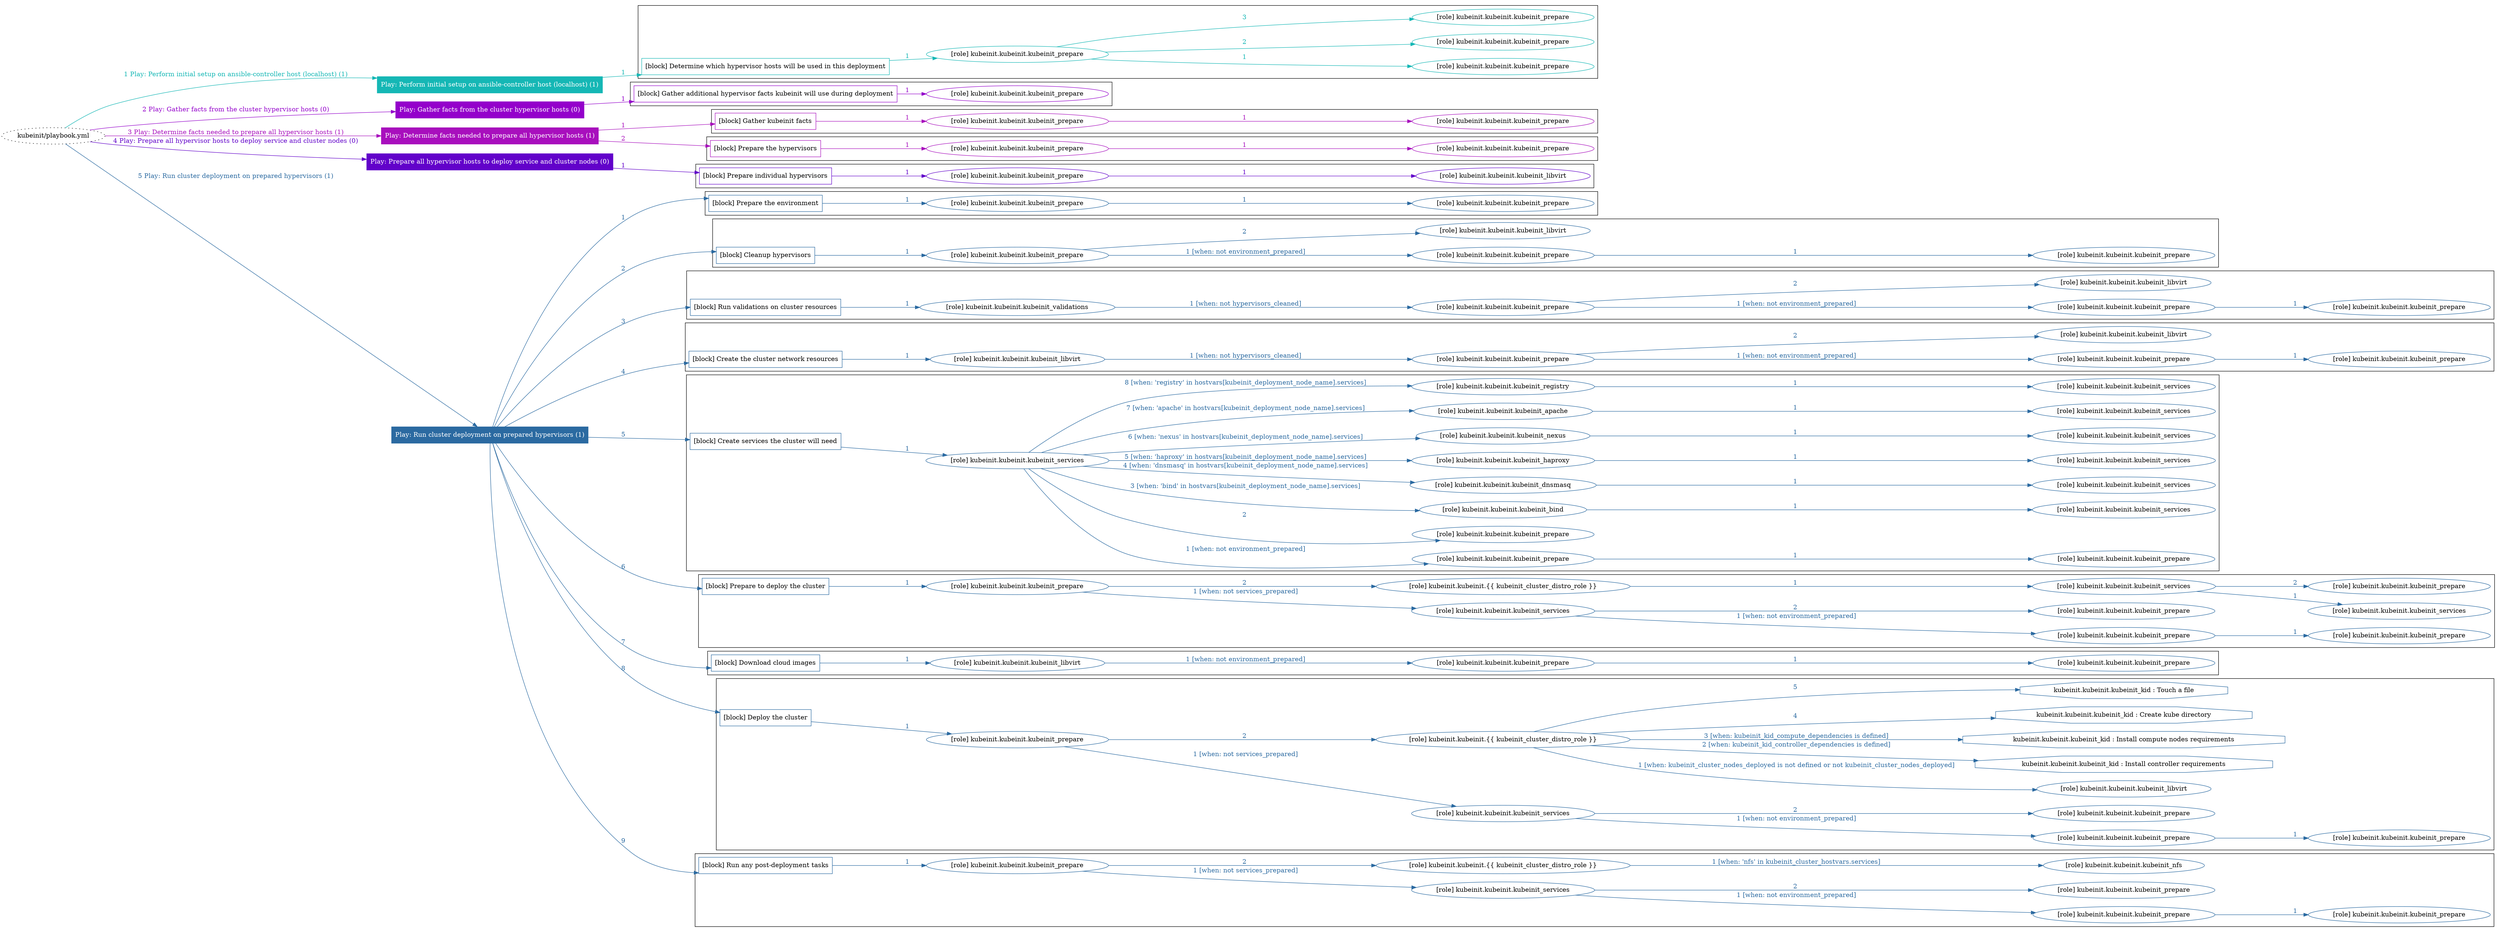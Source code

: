 digraph {
	graph [concentrate=true ordering=in rankdir=LR ratio=fill]
	edge [esep=5 sep=10]
	"kubeinit/playbook.yml" [URL="/home/runner/work/kubeinit/kubeinit/kubeinit/playbook.yml" id=playbook_6dd47a3c style=dotted]
	"kubeinit/playbook.yml" -> play_c120320c [label="1 Play: Perform initial setup on ansible-controller host (localhost) (1)" color="#15b7b5" fontcolor="#15b7b5" id=edge_playbook_6dd47a3c_play_c120320c labeltooltip="1 Play: Perform initial setup on ansible-controller host (localhost) (1)" tooltip="1 Play: Perform initial setup on ansible-controller host (localhost) (1)"]
	subgraph "Play: Perform initial setup on ansible-controller host (localhost) (1)" {
		play_c120320c [label="Play: Perform initial setup on ansible-controller host (localhost) (1)" URL="/home/runner/work/kubeinit/kubeinit/kubeinit/playbook.yml" color="#15b7b5" fontcolor="#ffffff" id=play_c120320c shape=box style=filled tooltip=localhost]
		play_c120320c -> block_0af2922d [label=1 color="#15b7b5" fontcolor="#15b7b5" id=edge_1_play_c120320c_block_0af2922d labeltooltip=1 tooltip=1]
		subgraph cluster_block_0af2922d {
			block_0af2922d [label="[block] Determine which hypervisor hosts will be used in this deployment" URL="/home/runner/work/kubeinit/kubeinit/kubeinit/playbook.yml" color="#15b7b5" id=block_0af2922d labeltooltip="Determine which hypervisor hosts will be used in this deployment" shape=box tooltip="Determine which hypervisor hosts will be used in this deployment"]
			block_0af2922d -> role_d7f26249 [label="1 " color="#15b7b5" fontcolor="#15b7b5" id=edge_1_block_0af2922d_role_d7f26249 labeltooltip="1 " tooltip="1 "]
			subgraph "kubeinit.kubeinit.kubeinit_prepare" {
				role_d7f26249 [label="[role] kubeinit.kubeinit.kubeinit_prepare" URL="/home/runner/work/kubeinit/kubeinit/kubeinit/playbook.yml" color="#15b7b5" id=role_d7f26249 tooltip="kubeinit.kubeinit.kubeinit_prepare"]
				role_d7f26249 -> role_dc17b84b [label="1 " color="#15b7b5" fontcolor="#15b7b5" id=edge_1_role_d7f26249_role_dc17b84b labeltooltip="1 " tooltip="1 "]
				subgraph "kubeinit.kubeinit.kubeinit_prepare" {
					role_dc17b84b [label="[role] kubeinit.kubeinit.kubeinit_prepare" URL="/home/runner/.ansible/collections/ansible_collections/kubeinit/kubeinit/roles/kubeinit_prepare/tasks/build_hypervisors_group.yml" color="#15b7b5" id=role_dc17b84b tooltip="kubeinit.kubeinit.kubeinit_prepare"]
				}
				role_d7f26249 -> role_9a00314a [label="2 " color="#15b7b5" fontcolor="#15b7b5" id=edge_2_role_d7f26249_role_9a00314a labeltooltip="2 " tooltip="2 "]
				subgraph "kubeinit.kubeinit.kubeinit_prepare" {
					role_9a00314a [label="[role] kubeinit.kubeinit.kubeinit_prepare" URL="/home/runner/.ansible/collections/ansible_collections/kubeinit/kubeinit/roles/kubeinit_prepare/tasks/build_hypervisors_group.yml" color="#15b7b5" id=role_9a00314a tooltip="kubeinit.kubeinit.kubeinit_prepare"]
				}
				role_d7f26249 -> role_21c247e8 [label="3 " color="#15b7b5" fontcolor="#15b7b5" id=edge_3_role_d7f26249_role_21c247e8 labeltooltip="3 " tooltip="3 "]
				subgraph "kubeinit.kubeinit.kubeinit_prepare" {
					role_21c247e8 [label="[role] kubeinit.kubeinit.kubeinit_prepare" URL="/home/runner/.ansible/collections/ansible_collections/kubeinit/kubeinit/roles/kubeinit_prepare/tasks/build_hypervisors_group.yml" color="#15b7b5" id=role_21c247e8 tooltip="kubeinit.kubeinit.kubeinit_prepare"]
				}
			}
		}
	}
	"kubeinit/playbook.yml" -> play_af6a5900 [label="2 Play: Gather facts from the cluster hypervisor hosts (0)" color="#9401cb" fontcolor="#9401cb" id=edge_playbook_6dd47a3c_play_af6a5900 labeltooltip="2 Play: Gather facts from the cluster hypervisor hosts (0)" tooltip="2 Play: Gather facts from the cluster hypervisor hosts (0)"]
	subgraph "Play: Gather facts from the cluster hypervisor hosts (0)" {
		play_af6a5900 [label="Play: Gather facts from the cluster hypervisor hosts (0)" URL="/home/runner/work/kubeinit/kubeinit/kubeinit/playbook.yml" color="#9401cb" fontcolor="#ffffff" id=play_af6a5900 shape=box style=filled tooltip="Play: Gather facts from the cluster hypervisor hosts (0)"]
		play_af6a5900 -> block_ed68e36b [label=1 color="#9401cb" fontcolor="#9401cb" id=edge_1_play_af6a5900_block_ed68e36b labeltooltip=1 tooltip=1]
		subgraph cluster_block_ed68e36b {
			block_ed68e36b [label="[block] Gather additional hypervisor facts kubeinit will use during deployment" URL="/home/runner/work/kubeinit/kubeinit/kubeinit/playbook.yml" color="#9401cb" id=block_ed68e36b labeltooltip="Gather additional hypervisor facts kubeinit will use during deployment" shape=box tooltip="Gather additional hypervisor facts kubeinit will use during deployment"]
			block_ed68e36b -> role_94f2ecf5 [label="1 " color="#9401cb" fontcolor="#9401cb" id=edge_1_block_ed68e36b_role_94f2ecf5 labeltooltip="1 " tooltip="1 "]
			subgraph "kubeinit.kubeinit.kubeinit_prepare" {
				role_94f2ecf5 [label="[role] kubeinit.kubeinit.kubeinit_prepare" URL="/home/runner/work/kubeinit/kubeinit/kubeinit/playbook.yml" color="#9401cb" id=role_94f2ecf5 tooltip="kubeinit.kubeinit.kubeinit_prepare"]
			}
		}
	}
	"kubeinit/playbook.yml" -> play_99ea258b [label="3 Play: Determine facts needed to prepare all hypervisor hosts (1)" color="#a80fbd" fontcolor="#a80fbd" id=edge_playbook_6dd47a3c_play_99ea258b labeltooltip="3 Play: Determine facts needed to prepare all hypervisor hosts (1)" tooltip="3 Play: Determine facts needed to prepare all hypervisor hosts (1)"]
	subgraph "Play: Determine facts needed to prepare all hypervisor hosts (1)" {
		play_99ea258b [label="Play: Determine facts needed to prepare all hypervisor hosts (1)" URL="/home/runner/work/kubeinit/kubeinit/kubeinit/playbook.yml" color="#a80fbd" fontcolor="#ffffff" id=play_99ea258b shape=box style=filled tooltip=localhost]
		play_99ea258b -> block_3f81b9d1 [label=1 color="#a80fbd" fontcolor="#a80fbd" id=edge_1_play_99ea258b_block_3f81b9d1 labeltooltip=1 tooltip=1]
		subgraph cluster_block_3f81b9d1 {
			block_3f81b9d1 [label="[block] Gather kubeinit facts" URL="/home/runner/work/kubeinit/kubeinit/kubeinit/playbook.yml" color="#a80fbd" id=block_3f81b9d1 labeltooltip="Gather kubeinit facts" shape=box tooltip="Gather kubeinit facts"]
			block_3f81b9d1 -> role_d65075e9 [label="1 " color="#a80fbd" fontcolor="#a80fbd" id=edge_1_block_3f81b9d1_role_d65075e9 labeltooltip="1 " tooltip="1 "]
			subgraph "kubeinit.kubeinit.kubeinit_prepare" {
				role_d65075e9 [label="[role] kubeinit.kubeinit.kubeinit_prepare" URL="/home/runner/work/kubeinit/kubeinit/kubeinit/playbook.yml" color="#a80fbd" id=role_d65075e9 tooltip="kubeinit.kubeinit.kubeinit_prepare"]
				role_d65075e9 -> role_91496093 [label="1 " color="#a80fbd" fontcolor="#a80fbd" id=edge_1_role_d65075e9_role_91496093 labeltooltip="1 " tooltip="1 "]
				subgraph "kubeinit.kubeinit.kubeinit_prepare" {
					role_91496093 [label="[role] kubeinit.kubeinit.kubeinit_prepare" URL="/home/runner/.ansible/collections/ansible_collections/kubeinit/kubeinit/roles/kubeinit_prepare/tasks/gather_kubeinit_facts.yml" color="#a80fbd" id=role_91496093 tooltip="kubeinit.kubeinit.kubeinit_prepare"]
				}
			}
		}
		play_99ea258b -> block_62d8a442 [label=2 color="#a80fbd" fontcolor="#a80fbd" id=edge_2_play_99ea258b_block_62d8a442 labeltooltip=2 tooltip=2]
		subgraph cluster_block_62d8a442 {
			block_62d8a442 [label="[block] Prepare the hypervisors" URL="/home/runner/work/kubeinit/kubeinit/kubeinit/playbook.yml" color="#a80fbd" id=block_62d8a442 labeltooltip="Prepare the hypervisors" shape=box tooltip="Prepare the hypervisors"]
			block_62d8a442 -> role_af3e8fc9 [label="1 " color="#a80fbd" fontcolor="#a80fbd" id=edge_1_block_62d8a442_role_af3e8fc9 labeltooltip="1 " tooltip="1 "]
			subgraph "kubeinit.kubeinit.kubeinit_prepare" {
				role_af3e8fc9 [label="[role] kubeinit.kubeinit.kubeinit_prepare" URL="/home/runner/work/kubeinit/kubeinit/kubeinit/playbook.yml" color="#a80fbd" id=role_af3e8fc9 tooltip="kubeinit.kubeinit.kubeinit_prepare"]
				role_af3e8fc9 -> role_509be8f1 [label="1 " color="#a80fbd" fontcolor="#a80fbd" id=edge_1_role_af3e8fc9_role_509be8f1 labeltooltip="1 " tooltip="1 "]
				subgraph "kubeinit.kubeinit.kubeinit_prepare" {
					role_509be8f1 [label="[role] kubeinit.kubeinit.kubeinit_prepare" URL="/home/runner/.ansible/collections/ansible_collections/kubeinit/kubeinit/roles/kubeinit_prepare/tasks/gather_kubeinit_facts.yml" color="#a80fbd" id=role_509be8f1 tooltip="kubeinit.kubeinit.kubeinit_prepare"]
				}
			}
		}
	}
	"kubeinit/playbook.yml" -> play_0db87795 [label="4 Play: Prepare all hypervisor hosts to deploy service and cluster nodes (0)" color="#6202ca" fontcolor="#6202ca" id=edge_playbook_6dd47a3c_play_0db87795 labeltooltip="4 Play: Prepare all hypervisor hosts to deploy service and cluster nodes (0)" tooltip="4 Play: Prepare all hypervisor hosts to deploy service and cluster nodes (0)"]
	subgraph "Play: Prepare all hypervisor hosts to deploy service and cluster nodes (0)" {
		play_0db87795 [label="Play: Prepare all hypervisor hosts to deploy service and cluster nodes (0)" URL="/home/runner/work/kubeinit/kubeinit/kubeinit/playbook.yml" color="#6202ca" fontcolor="#ffffff" id=play_0db87795 shape=box style=filled tooltip="Play: Prepare all hypervisor hosts to deploy service and cluster nodes (0)"]
		play_0db87795 -> block_f5736547 [label=1 color="#6202ca" fontcolor="#6202ca" id=edge_1_play_0db87795_block_f5736547 labeltooltip=1 tooltip=1]
		subgraph cluster_block_f5736547 {
			block_f5736547 [label="[block] Prepare individual hypervisors" URL="/home/runner/work/kubeinit/kubeinit/kubeinit/playbook.yml" color="#6202ca" id=block_f5736547 labeltooltip="Prepare individual hypervisors" shape=box tooltip="Prepare individual hypervisors"]
			block_f5736547 -> role_ae1d989c [label="1 " color="#6202ca" fontcolor="#6202ca" id=edge_1_block_f5736547_role_ae1d989c labeltooltip="1 " tooltip="1 "]
			subgraph "kubeinit.kubeinit.kubeinit_prepare" {
				role_ae1d989c [label="[role] kubeinit.kubeinit.kubeinit_prepare" URL="/home/runner/work/kubeinit/kubeinit/kubeinit/playbook.yml" color="#6202ca" id=role_ae1d989c tooltip="kubeinit.kubeinit.kubeinit_prepare"]
				role_ae1d989c -> role_ac6410dc [label="1 " color="#6202ca" fontcolor="#6202ca" id=edge_1_role_ae1d989c_role_ac6410dc labeltooltip="1 " tooltip="1 "]
				subgraph "kubeinit.kubeinit.kubeinit_libvirt" {
					role_ac6410dc [label="[role] kubeinit.kubeinit.kubeinit_libvirt" URL="/home/runner/.ansible/collections/ansible_collections/kubeinit/kubeinit/roles/kubeinit_prepare/tasks/prepare_hypervisor.yml" color="#6202ca" id=role_ac6410dc tooltip="kubeinit.kubeinit.kubeinit_libvirt"]
				}
			}
		}
	}
	"kubeinit/playbook.yml" -> play_00265bce [label="5 Play: Run cluster deployment on prepared hypervisors (1)" color="#2b6aa1" fontcolor="#2b6aa1" id=edge_playbook_6dd47a3c_play_00265bce labeltooltip="5 Play: Run cluster deployment on prepared hypervisors (1)" tooltip="5 Play: Run cluster deployment on prepared hypervisors (1)"]
	subgraph "Play: Run cluster deployment on prepared hypervisors (1)" {
		play_00265bce [label="Play: Run cluster deployment on prepared hypervisors (1)" URL="/home/runner/work/kubeinit/kubeinit/kubeinit/playbook.yml" color="#2b6aa1" fontcolor="#ffffff" id=play_00265bce shape=box style=filled tooltip=localhost]
		play_00265bce -> block_18da0169 [label=1 color="#2b6aa1" fontcolor="#2b6aa1" id=edge_1_play_00265bce_block_18da0169 labeltooltip=1 tooltip=1]
		subgraph cluster_block_18da0169 {
			block_18da0169 [label="[block] Prepare the environment" URL="/home/runner/work/kubeinit/kubeinit/kubeinit/playbook.yml" color="#2b6aa1" id=block_18da0169 labeltooltip="Prepare the environment" shape=box tooltip="Prepare the environment"]
			block_18da0169 -> role_14cdf757 [label="1 " color="#2b6aa1" fontcolor="#2b6aa1" id=edge_1_block_18da0169_role_14cdf757 labeltooltip="1 " tooltip="1 "]
			subgraph "kubeinit.kubeinit.kubeinit_prepare" {
				role_14cdf757 [label="[role] kubeinit.kubeinit.kubeinit_prepare" URL="/home/runner/work/kubeinit/kubeinit/kubeinit/playbook.yml" color="#2b6aa1" id=role_14cdf757 tooltip="kubeinit.kubeinit.kubeinit_prepare"]
				role_14cdf757 -> role_798e9129 [label="1 " color="#2b6aa1" fontcolor="#2b6aa1" id=edge_1_role_14cdf757_role_798e9129 labeltooltip="1 " tooltip="1 "]
				subgraph "kubeinit.kubeinit.kubeinit_prepare" {
					role_798e9129 [label="[role] kubeinit.kubeinit.kubeinit_prepare" URL="/home/runner/.ansible/collections/ansible_collections/kubeinit/kubeinit/roles/kubeinit_prepare/tasks/gather_kubeinit_facts.yml" color="#2b6aa1" id=role_798e9129 tooltip="kubeinit.kubeinit.kubeinit_prepare"]
				}
			}
		}
		play_00265bce -> block_259e66c0 [label=2 color="#2b6aa1" fontcolor="#2b6aa1" id=edge_2_play_00265bce_block_259e66c0 labeltooltip=2 tooltip=2]
		subgraph cluster_block_259e66c0 {
			block_259e66c0 [label="[block] Cleanup hypervisors" URL="/home/runner/work/kubeinit/kubeinit/kubeinit/playbook.yml" color="#2b6aa1" id=block_259e66c0 labeltooltip="Cleanup hypervisors" shape=box tooltip="Cleanup hypervisors"]
			block_259e66c0 -> role_3d125ff2 [label="1 " color="#2b6aa1" fontcolor="#2b6aa1" id=edge_1_block_259e66c0_role_3d125ff2 labeltooltip="1 " tooltip="1 "]
			subgraph "kubeinit.kubeinit.kubeinit_prepare" {
				role_3d125ff2 [label="[role] kubeinit.kubeinit.kubeinit_prepare" URL="/home/runner/work/kubeinit/kubeinit/kubeinit/playbook.yml" color="#2b6aa1" id=role_3d125ff2 tooltip="kubeinit.kubeinit.kubeinit_prepare"]
				role_3d125ff2 -> role_8ce3f7a6 [label="1 [when: not environment_prepared]" color="#2b6aa1" fontcolor="#2b6aa1" id=edge_1_role_3d125ff2_role_8ce3f7a6 labeltooltip="1 [when: not environment_prepared]" tooltip="1 [when: not environment_prepared]"]
				subgraph "kubeinit.kubeinit.kubeinit_prepare" {
					role_8ce3f7a6 [label="[role] kubeinit.kubeinit.kubeinit_prepare" URL="/home/runner/.ansible/collections/ansible_collections/kubeinit/kubeinit/roles/kubeinit_prepare/tasks/cleanup_hypervisors.yml" color="#2b6aa1" id=role_8ce3f7a6 tooltip="kubeinit.kubeinit.kubeinit_prepare"]
					role_8ce3f7a6 -> role_1b599a01 [label="1 " color="#2b6aa1" fontcolor="#2b6aa1" id=edge_1_role_8ce3f7a6_role_1b599a01 labeltooltip="1 " tooltip="1 "]
					subgraph "kubeinit.kubeinit.kubeinit_prepare" {
						role_1b599a01 [label="[role] kubeinit.kubeinit.kubeinit_prepare" URL="/home/runner/.ansible/collections/ansible_collections/kubeinit/kubeinit/roles/kubeinit_prepare/tasks/gather_kubeinit_facts.yml" color="#2b6aa1" id=role_1b599a01 tooltip="kubeinit.kubeinit.kubeinit_prepare"]
					}
				}
				role_3d125ff2 -> role_16933de2 [label="2 " color="#2b6aa1" fontcolor="#2b6aa1" id=edge_2_role_3d125ff2_role_16933de2 labeltooltip="2 " tooltip="2 "]
				subgraph "kubeinit.kubeinit.kubeinit_libvirt" {
					role_16933de2 [label="[role] kubeinit.kubeinit.kubeinit_libvirt" URL="/home/runner/.ansible/collections/ansible_collections/kubeinit/kubeinit/roles/kubeinit_prepare/tasks/cleanup_hypervisors.yml" color="#2b6aa1" id=role_16933de2 tooltip="kubeinit.kubeinit.kubeinit_libvirt"]
				}
			}
		}
		play_00265bce -> block_1a710f2d [label=3 color="#2b6aa1" fontcolor="#2b6aa1" id=edge_3_play_00265bce_block_1a710f2d labeltooltip=3 tooltip=3]
		subgraph cluster_block_1a710f2d {
			block_1a710f2d [label="[block] Run validations on cluster resources" URL="/home/runner/work/kubeinit/kubeinit/kubeinit/playbook.yml" color="#2b6aa1" id=block_1a710f2d labeltooltip="Run validations on cluster resources" shape=box tooltip="Run validations on cluster resources"]
			block_1a710f2d -> role_dbcdbd0d [label="1 " color="#2b6aa1" fontcolor="#2b6aa1" id=edge_1_block_1a710f2d_role_dbcdbd0d labeltooltip="1 " tooltip="1 "]
			subgraph "kubeinit.kubeinit.kubeinit_validations" {
				role_dbcdbd0d [label="[role] kubeinit.kubeinit.kubeinit_validations" URL="/home/runner/work/kubeinit/kubeinit/kubeinit/playbook.yml" color="#2b6aa1" id=role_dbcdbd0d tooltip="kubeinit.kubeinit.kubeinit_validations"]
				role_dbcdbd0d -> role_7ea1d5aa [label="1 [when: not hypervisors_cleaned]" color="#2b6aa1" fontcolor="#2b6aa1" id=edge_1_role_dbcdbd0d_role_7ea1d5aa labeltooltip="1 [when: not hypervisors_cleaned]" tooltip="1 [when: not hypervisors_cleaned]"]
				subgraph "kubeinit.kubeinit.kubeinit_prepare" {
					role_7ea1d5aa [label="[role] kubeinit.kubeinit.kubeinit_prepare" URL="/home/runner/.ansible/collections/ansible_collections/kubeinit/kubeinit/roles/kubeinit_validations/tasks/main.yml" color="#2b6aa1" id=role_7ea1d5aa tooltip="kubeinit.kubeinit.kubeinit_prepare"]
					role_7ea1d5aa -> role_329f0482 [label="1 [when: not environment_prepared]" color="#2b6aa1" fontcolor="#2b6aa1" id=edge_1_role_7ea1d5aa_role_329f0482 labeltooltip="1 [when: not environment_prepared]" tooltip="1 [when: not environment_prepared]"]
					subgraph "kubeinit.kubeinit.kubeinit_prepare" {
						role_329f0482 [label="[role] kubeinit.kubeinit.kubeinit_prepare" URL="/home/runner/.ansible/collections/ansible_collections/kubeinit/kubeinit/roles/kubeinit_prepare/tasks/cleanup_hypervisors.yml" color="#2b6aa1" id=role_329f0482 tooltip="kubeinit.kubeinit.kubeinit_prepare"]
						role_329f0482 -> role_5711c82e [label="1 " color="#2b6aa1" fontcolor="#2b6aa1" id=edge_1_role_329f0482_role_5711c82e labeltooltip="1 " tooltip="1 "]
						subgraph "kubeinit.kubeinit.kubeinit_prepare" {
							role_5711c82e [label="[role] kubeinit.kubeinit.kubeinit_prepare" URL="/home/runner/.ansible/collections/ansible_collections/kubeinit/kubeinit/roles/kubeinit_prepare/tasks/gather_kubeinit_facts.yml" color="#2b6aa1" id=role_5711c82e tooltip="kubeinit.kubeinit.kubeinit_prepare"]
						}
					}
					role_7ea1d5aa -> role_1c6819a0 [label="2 " color="#2b6aa1" fontcolor="#2b6aa1" id=edge_2_role_7ea1d5aa_role_1c6819a0 labeltooltip="2 " tooltip="2 "]
					subgraph "kubeinit.kubeinit.kubeinit_libvirt" {
						role_1c6819a0 [label="[role] kubeinit.kubeinit.kubeinit_libvirt" URL="/home/runner/.ansible/collections/ansible_collections/kubeinit/kubeinit/roles/kubeinit_prepare/tasks/cleanup_hypervisors.yml" color="#2b6aa1" id=role_1c6819a0 tooltip="kubeinit.kubeinit.kubeinit_libvirt"]
					}
				}
			}
		}
		play_00265bce -> block_29b76b9c [label=4 color="#2b6aa1" fontcolor="#2b6aa1" id=edge_4_play_00265bce_block_29b76b9c labeltooltip=4 tooltip=4]
		subgraph cluster_block_29b76b9c {
			block_29b76b9c [label="[block] Create the cluster network resources" URL="/home/runner/work/kubeinit/kubeinit/kubeinit/playbook.yml" color="#2b6aa1" id=block_29b76b9c labeltooltip="Create the cluster network resources" shape=box tooltip="Create the cluster network resources"]
			block_29b76b9c -> role_c43bc461 [label="1 " color="#2b6aa1" fontcolor="#2b6aa1" id=edge_1_block_29b76b9c_role_c43bc461 labeltooltip="1 " tooltip="1 "]
			subgraph "kubeinit.kubeinit.kubeinit_libvirt" {
				role_c43bc461 [label="[role] kubeinit.kubeinit.kubeinit_libvirt" URL="/home/runner/work/kubeinit/kubeinit/kubeinit/playbook.yml" color="#2b6aa1" id=role_c43bc461 tooltip="kubeinit.kubeinit.kubeinit_libvirt"]
				role_c43bc461 -> role_69df8bea [label="1 [when: not hypervisors_cleaned]" color="#2b6aa1" fontcolor="#2b6aa1" id=edge_1_role_c43bc461_role_69df8bea labeltooltip="1 [when: not hypervisors_cleaned]" tooltip="1 [when: not hypervisors_cleaned]"]
				subgraph "kubeinit.kubeinit.kubeinit_prepare" {
					role_69df8bea [label="[role] kubeinit.kubeinit.kubeinit_prepare" URL="/home/runner/.ansible/collections/ansible_collections/kubeinit/kubeinit/roles/kubeinit_libvirt/tasks/create_network.yml" color="#2b6aa1" id=role_69df8bea tooltip="kubeinit.kubeinit.kubeinit_prepare"]
					role_69df8bea -> role_d27546c2 [label="1 [when: not environment_prepared]" color="#2b6aa1" fontcolor="#2b6aa1" id=edge_1_role_69df8bea_role_d27546c2 labeltooltip="1 [when: not environment_prepared]" tooltip="1 [when: not environment_prepared]"]
					subgraph "kubeinit.kubeinit.kubeinit_prepare" {
						role_d27546c2 [label="[role] kubeinit.kubeinit.kubeinit_prepare" URL="/home/runner/.ansible/collections/ansible_collections/kubeinit/kubeinit/roles/kubeinit_prepare/tasks/cleanup_hypervisors.yml" color="#2b6aa1" id=role_d27546c2 tooltip="kubeinit.kubeinit.kubeinit_prepare"]
						role_d27546c2 -> role_61de2777 [label="1 " color="#2b6aa1" fontcolor="#2b6aa1" id=edge_1_role_d27546c2_role_61de2777 labeltooltip="1 " tooltip="1 "]
						subgraph "kubeinit.kubeinit.kubeinit_prepare" {
							role_61de2777 [label="[role] kubeinit.kubeinit.kubeinit_prepare" URL="/home/runner/.ansible/collections/ansible_collections/kubeinit/kubeinit/roles/kubeinit_prepare/tasks/gather_kubeinit_facts.yml" color="#2b6aa1" id=role_61de2777 tooltip="kubeinit.kubeinit.kubeinit_prepare"]
						}
					}
					role_69df8bea -> role_85eb4552 [label="2 " color="#2b6aa1" fontcolor="#2b6aa1" id=edge_2_role_69df8bea_role_85eb4552 labeltooltip="2 " tooltip="2 "]
					subgraph "kubeinit.kubeinit.kubeinit_libvirt" {
						role_85eb4552 [label="[role] kubeinit.kubeinit.kubeinit_libvirt" URL="/home/runner/.ansible/collections/ansible_collections/kubeinit/kubeinit/roles/kubeinit_prepare/tasks/cleanup_hypervisors.yml" color="#2b6aa1" id=role_85eb4552 tooltip="kubeinit.kubeinit.kubeinit_libvirt"]
					}
				}
			}
		}
		play_00265bce -> block_91a02e2e [label=5 color="#2b6aa1" fontcolor="#2b6aa1" id=edge_5_play_00265bce_block_91a02e2e labeltooltip=5 tooltip=5]
		subgraph cluster_block_91a02e2e {
			block_91a02e2e [label="[block] Create services the cluster will need" URL="/home/runner/work/kubeinit/kubeinit/kubeinit/playbook.yml" color="#2b6aa1" id=block_91a02e2e labeltooltip="Create services the cluster will need" shape=box tooltip="Create services the cluster will need"]
			block_91a02e2e -> role_13b1fd13 [label="1 " color="#2b6aa1" fontcolor="#2b6aa1" id=edge_1_block_91a02e2e_role_13b1fd13 labeltooltip="1 " tooltip="1 "]
			subgraph "kubeinit.kubeinit.kubeinit_services" {
				role_13b1fd13 [label="[role] kubeinit.kubeinit.kubeinit_services" URL="/home/runner/work/kubeinit/kubeinit/kubeinit/playbook.yml" color="#2b6aa1" id=role_13b1fd13 tooltip="kubeinit.kubeinit.kubeinit_services"]
				role_13b1fd13 -> role_00aabfad [label="1 [when: not environment_prepared]" color="#2b6aa1" fontcolor="#2b6aa1" id=edge_1_role_13b1fd13_role_00aabfad labeltooltip="1 [when: not environment_prepared]" tooltip="1 [when: not environment_prepared]"]
				subgraph "kubeinit.kubeinit.kubeinit_prepare" {
					role_00aabfad [label="[role] kubeinit.kubeinit.kubeinit_prepare" URL="/home/runner/.ansible/collections/ansible_collections/kubeinit/kubeinit/roles/kubeinit_services/tasks/main.yml" color="#2b6aa1" id=role_00aabfad tooltip="kubeinit.kubeinit.kubeinit_prepare"]
					role_00aabfad -> role_9512a427 [label="1 " color="#2b6aa1" fontcolor="#2b6aa1" id=edge_1_role_00aabfad_role_9512a427 labeltooltip="1 " tooltip="1 "]
					subgraph "kubeinit.kubeinit.kubeinit_prepare" {
						role_9512a427 [label="[role] kubeinit.kubeinit.kubeinit_prepare" URL="/home/runner/.ansible/collections/ansible_collections/kubeinit/kubeinit/roles/kubeinit_prepare/tasks/gather_kubeinit_facts.yml" color="#2b6aa1" id=role_9512a427 tooltip="kubeinit.kubeinit.kubeinit_prepare"]
					}
				}
				role_13b1fd13 -> role_59dc1502 [label="2 " color="#2b6aa1" fontcolor="#2b6aa1" id=edge_2_role_13b1fd13_role_59dc1502 labeltooltip="2 " tooltip="2 "]
				subgraph "kubeinit.kubeinit.kubeinit_prepare" {
					role_59dc1502 [label="[role] kubeinit.kubeinit.kubeinit_prepare" URL="/home/runner/.ansible/collections/ansible_collections/kubeinit/kubeinit/roles/kubeinit_services/tasks/00_create_service_pod.yml" color="#2b6aa1" id=role_59dc1502 tooltip="kubeinit.kubeinit.kubeinit_prepare"]
				}
				role_13b1fd13 -> role_3b5846a7 [label="3 [when: 'bind' in hostvars[kubeinit_deployment_node_name].services]" color="#2b6aa1" fontcolor="#2b6aa1" id=edge_3_role_13b1fd13_role_3b5846a7 labeltooltip="3 [when: 'bind' in hostvars[kubeinit_deployment_node_name].services]" tooltip="3 [when: 'bind' in hostvars[kubeinit_deployment_node_name].services]"]
				subgraph "kubeinit.kubeinit.kubeinit_bind" {
					role_3b5846a7 [label="[role] kubeinit.kubeinit.kubeinit_bind" URL="/home/runner/.ansible/collections/ansible_collections/kubeinit/kubeinit/roles/kubeinit_services/tasks/start_services_containers.yml" color="#2b6aa1" id=role_3b5846a7 tooltip="kubeinit.kubeinit.kubeinit_bind"]
					role_3b5846a7 -> role_29f10803 [label="1 " color="#2b6aa1" fontcolor="#2b6aa1" id=edge_1_role_3b5846a7_role_29f10803 labeltooltip="1 " tooltip="1 "]
					subgraph "kubeinit.kubeinit.kubeinit_services" {
						role_29f10803 [label="[role] kubeinit.kubeinit.kubeinit_services" URL="/home/runner/.ansible/collections/ansible_collections/kubeinit/kubeinit/roles/kubeinit_bind/tasks/main.yml" color="#2b6aa1" id=role_29f10803 tooltip="kubeinit.kubeinit.kubeinit_services"]
					}
				}
				role_13b1fd13 -> role_6571563c [label="4 [when: 'dnsmasq' in hostvars[kubeinit_deployment_node_name].services]" color="#2b6aa1" fontcolor="#2b6aa1" id=edge_4_role_13b1fd13_role_6571563c labeltooltip="4 [when: 'dnsmasq' in hostvars[kubeinit_deployment_node_name].services]" tooltip="4 [when: 'dnsmasq' in hostvars[kubeinit_deployment_node_name].services]"]
				subgraph "kubeinit.kubeinit.kubeinit_dnsmasq" {
					role_6571563c [label="[role] kubeinit.kubeinit.kubeinit_dnsmasq" URL="/home/runner/.ansible/collections/ansible_collections/kubeinit/kubeinit/roles/kubeinit_services/tasks/start_services_containers.yml" color="#2b6aa1" id=role_6571563c tooltip="kubeinit.kubeinit.kubeinit_dnsmasq"]
					role_6571563c -> role_22fa94ad [label="1 " color="#2b6aa1" fontcolor="#2b6aa1" id=edge_1_role_6571563c_role_22fa94ad labeltooltip="1 " tooltip="1 "]
					subgraph "kubeinit.kubeinit.kubeinit_services" {
						role_22fa94ad [label="[role] kubeinit.kubeinit.kubeinit_services" URL="/home/runner/.ansible/collections/ansible_collections/kubeinit/kubeinit/roles/kubeinit_dnsmasq/tasks/main.yml" color="#2b6aa1" id=role_22fa94ad tooltip="kubeinit.kubeinit.kubeinit_services"]
					}
				}
				role_13b1fd13 -> role_bc3427cb [label="5 [when: 'haproxy' in hostvars[kubeinit_deployment_node_name].services]" color="#2b6aa1" fontcolor="#2b6aa1" id=edge_5_role_13b1fd13_role_bc3427cb labeltooltip="5 [when: 'haproxy' in hostvars[kubeinit_deployment_node_name].services]" tooltip="5 [when: 'haproxy' in hostvars[kubeinit_deployment_node_name].services]"]
				subgraph "kubeinit.kubeinit.kubeinit_haproxy" {
					role_bc3427cb [label="[role] kubeinit.kubeinit.kubeinit_haproxy" URL="/home/runner/.ansible/collections/ansible_collections/kubeinit/kubeinit/roles/kubeinit_services/tasks/start_services_containers.yml" color="#2b6aa1" id=role_bc3427cb tooltip="kubeinit.kubeinit.kubeinit_haproxy"]
					role_bc3427cb -> role_f58a0c2c [label="1 " color="#2b6aa1" fontcolor="#2b6aa1" id=edge_1_role_bc3427cb_role_f58a0c2c labeltooltip="1 " tooltip="1 "]
					subgraph "kubeinit.kubeinit.kubeinit_services" {
						role_f58a0c2c [label="[role] kubeinit.kubeinit.kubeinit_services" URL="/home/runner/.ansible/collections/ansible_collections/kubeinit/kubeinit/roles/kubeinit_haproxy/tasks/main.yml" color="#2b6aa1" id=role_f58a0c2c tooltip="kubeinit.kubeinit.kubeinit_services"]
					}
				}
				role_13b1fd13 -> role_23510344 [label="6 [when: 'nexus' in hostvars[kubeinit_deployment_node_name].services]" color="#2b6aa1" fontcolor="#2b6aa1" id=edge_6_role_13b1fd13_role_23510344 labeltooltip="6 [when: 'nexus' in hostvars[kubeinit_deployment_node_name].services]" tooltip="6 [when: 'nexus' in hostvars[kubeinit_deployment_node_name].services]"]
				subgraph "kubeinit.kubeinit.kubeinit_nexus" {
					role_23510344 [label="[role] kubeinit.kubeinit.kubeinit_nexus" URL="/home/runner/.ansible/collections/ansible_collections/kubeinit/kubeinit/roles/kubeinit_services/tasks/start_services_containers.yml" color="#2b6aa1" id=role_23510344 tooltip="kubeinit.kubeinit.kubeinit_nexus"]
					role_23510344 -> role_6c8a8840 [label="1 " color="#2b6aa1" fontcolor="#2b6aa1" id=edge_1_role_23510344_role_6c8a8840 labeltooltip="1 " tooltip="1 "]
					subgraph "kubeinit.kubeinit.kubeinit_services" {
						role_6c8a8840 [label="[role] kubeinit.kubeinit.kubeinit_services" URL="/home/runner/.ansible/collections/ansible_collections/kubeinit/kubeinit/roles/kubeinit_nexus/tasks/main.yml" color="#2b6aa1" id=role_6c8a8840 tooltip="kubeinit.kubeinit.kubeinit_services"]
					}
				}
				role_13b1fd13 -> role_c0f6bb32 [label="7 [when: 'apache' in hostvars[kubeinit_deployment_node_name].services]" color="#2b6aa1" fontcolor="#2b6aa1" id=edge_7_role_13b1fd13_role_c0f6bb32 labeltooltip="7 [when: 'apache' in hostvars[kubeinit_deployment_node_name].services]" tooltip="7 [when: 'apache' in hostvars[kubeinit_deployment_node_name].services]"]
				subgraph "kubeinit.kubeinit.kubeinit_apache" {
					role_c0f6bb32 [label="[role] kubeinit.kubeinit.kubeinit_apache" URL="/home/runner/.ansible/collections/ansible_collections/kubeinit/kubeinit/roles/kubeinit_services/tasks/start_services_containers.yml" color="#2b6aa1" id=role_c0f6bb32 tooltip="kubeinit.kubeinit.kubeinit_apache"]
					role_c0f6bb32 -> role_d9d09ec6 [label="1 " color="#2b6aa1" fontcolor="#2b6aa1" id=edge_1_role_c0f6bb32_role_d9d09ec6 labeltooltip="1 " tooltip="1 "]
					subgraph "kubeinit.kubeinit.kubeinit_services" {
						role_d9d09ec6 [label="[role] kubeinit.kubeinit.kubeinit_services" URL="/home/runner/.ansible/collections/ansible_collections/kubeinit/kubeinit/roles/kubeinit_apache/tasks/main.yml" color="#2b6aa1" id=role_d9d09ec6 tooltip="kubeinit.kubeinit.kubeinit_services"]
					}
				}
				role_13b1fd13 -> role_d9c82f7a [label="8 [when: 'registry' in hostvars[kubeinit_deployment_node_name].services]" color="#2b6aa1" fontcolor="#2b6aa1" id=edge_8_role_13b1fd13_role_d9c82f7a labeltooltip="8 [when: 'registry' in hostvars[kubeinit_deployment_node_name].services]" tooltip="8 [when: 'registry' in hostvars[kubeinit_deployment_node_name].services]"]
				subgraph "kubeinit.kubeinit.kubeinit_registry" {
					role_d9c82f7a [label="[role] kubeinit.kubeinit.kubeinit_registry" URL="/home/runner/.ansible/collections/ansible_collections/kubeinit/kubeinit/roles/kubeinit_services/tasks/start_services_containers.yml" color="#2b6aa1" id=role_d9c82f7a tooltip="kubeinit.kubeinit.kubeinit_registry"]
					role_d9c82f7a -> role_ea75782d [label="1 " color="#2b6aa1" fontcolor="#2b6aa1" id=edge_1_role_d9c82f7a_role_ea75782d labeltooltip="1 " tooltip="1 "]
					subgraph "kubeinit.kubeinit.kubeinit_services" {
						role_ea75782d [label="[role] kubeinit.kubeinit.kubeinit_services" URL="/home/runner/.ansible/collections/ansible_collections/kubeinit/kubeinit/roles/kubeinit_registry/tasks/main.yml" color="#2b6aa1" id=role_ea75782d tooltip="kubeinit.kubeinit.kubeinit_services"]
					}
				}
			}
		}
		play_00265bce -> block_ff9250ac [label=6 color="#2b6aa1" fontcolor="#2b6aa1" id=edge_6_play_00265bce_block_ff9250ac labeltooltip=6 tooltip=6]
		subgraph cluster_block_ff9250ac {
			block_ff9250ac [label="[block] Prepare to deploy the cluster" URL="/home/runner/work/kubeinit/kubeinit/kubeinit/playbook.yml" color="#2b6aa1" id=block_ff9250ac labeltooltip="Prepare to deploy the cluster" shape=box tooltip="Prepare to deploy the cluster"]
			block_ff9250ac -> role_0c7b87f6 [label="1 " color="#2b6aa1" fontcolor="#2b6aa1" id=edge_1_block_ff9250ac_role_0c7b87f6 labeltooltip="1 " tooltip="1 "]
			subgraph "kubeinit.kubeinit.kubeinit_prepare" {
				role_0c7b87f6 [label="[role] kubeinit.kubeinit.kubeinit_prepare" URL="/home/runner/work/kubeinit/kubeinit/kubeinit/playbook.yml" color="#2b6aa1" id=role_0c7b87f6 tooltip="kubeinit.kubeinit.kubeinit_prepare"]
				role_0c7b87f6 -> role_6ecccbf9 [label="1 [when: not services_prepared]" color="#2b6aa1" fontcolor="#2b6aa1" id=edge_1_role_0c7b87f6_role_6ecccbf9 labeltooltip="1 [when: not services_prepared]" tooltip="1 [when: not services_prepared]"]
				subgraph "kubeinit.kubeinit.kubeinit_services" {
					role_6ecccbf9 [label="[role] kubeinit.kubeinit.kubeinit_services" URL="/home/runner/.ansible/collections/ansible_collections/kubeinit/kubeinit/roles/kubeinit_prepare/tasks/prepare_cluster.yml" color="#2b6aa1" id=role_6ecccbf9 tooltip="kubeinit.kubeinit.kubeinit_services"]
					role_6ecccbf9 -> role_7384dea7 [label="1 [when: not environment_prepared]" color="#2b6aa1" fontcolor="#2b6aa1" id=edge_1_role_6ecccbf9_role_7384dea7 labeltooltip="1 [when: not environment_prepared]" tooltip="1 [when: not environment_prepared]"]
					subgraph "kubeinit.kubeinit.kubeinit_prepare" {
						role_7384dea7 [label="[role] kubeinit.kubeinit.kubeinit_prepare" URL="/home/runner/.ansible/collections/ansible_collections/kubeinit/kubeinit/roles/kubeinit_services/tasks/prepare_services.yml" color="#2b6aa1" id=role_7384dea7 tooltip="kubeinit.kubeinit.kubeinit_prepare"]
						role_7384dea7 -> role_523364d1 [label="1 " color="#2b6aa1" fontcolor="#2b6aa1" id=edge_1_role_7384dea7_role_523364d1 labeltooltip="1 " tooltip="1 "]
						subgraph "kubeinit.kubeinit.kubeinit_prepare" {
							role_523364d1 [label="[role] kubeinit.kubeinit.kubeinit_prepare" URL="/home/runner/.ansible/collections/ansible_collections/kubeinit/kubeinit/roles/kubeinit_prepare/tasks/gather_kubeinit_facts.yml" color="#2b6aa1" id=role_523364d1 tooltip="kubeinit.kubeinit.kubeinit_prepare"]
						}
					}
					role_6ecccbf9 -> role_8196450d [label="2 " color="#2b6aa1" fontcolor="#2b6aa1" id=edge_2_role_6ecccbf9_role_8196450d labeltooltip="2 " tooltip="2 "]
					subgraph "kubeinit.kubeinit.kubeinit_prepare" {
						role_8196450d [label="[role] kubeinit.kubeinit.kubeinit_prepare" URL="/home/runner/.ansible/collections/ansible_collections/kubeinit/kubeinit/roles/kubeinit_services/tasks/prepare_services.yml" color="#2b6aa1" id=role_8196450d tooltip="kubeinit.kubeinit.kubeinit_prepare"]
					}
				}
				role_0c7b87f6 -> role_fb8b14d4 [label="2 " color="#2b6aa1" fontcolor="#2b6aa1" id=edge_2_role_0c7b87f6_role_fb8b14d4 labeltooltip="2 " tooltip="2 "]
				subgraph "kubeinit.kubeinit.{{ kubeinit_cluster_distro_role }}" {
					role_fb8b14d4 [label="[role] kubeinit.kubeinit.{{ kubeinit_cluster_distro_role }}" URL="/home/runner/.ansible/collections/ansible_collections/kubeinit/kubeinit/roles/kubeinit_prepare/tasks/prepare_cluster.yml" color="#2b6aa1" id=role_fb8b14d4 tooltip="kubeinit.kubeinit.{{ kubeinit_cluster_distro_role }}"]
					role_fb8b14d4 -> role_1f61d5b4 [label="1 " color="#2b6aa1" fontcolor="#2b6aa1" id=edge_1_role_fb8b14d4_role_1f61d5b4 labeltooltip="1 " tooltip="1 "]
					subgraph "kubeinit.kubeinit.kubeinit_services" {
						role_1f61d5b4 [label="[role] kubeinit.kubeinit.kubeinit_services" URL="/home/runner/.ansible/collections/ansible_collections/kubeinit/kubeinit/roles/kubeinit_kid/tasks/prepare_cluster.yml" color="#2b6aa1" id=role_1f61d5b4 tooltip="kubeinit.kubeinit.kubeinit_services"]
						role_1f61d5b4 -> role_af2de141 [label="1 " color="#2b6aa1" fontcolor="#2b6aa1" id=edge_1_role_1f61d5b4_role_af2de141 labeltooltip="1 " tooltip="1 "]
						subgraph "kubeinit.kubeinit.kubeinit_services" {
							role_af2de141 [label="[role] kubeinit.kubeinit.kubeinit_services" URL="/home/runner/.ansible/collections/ansible_collections/kubeinit/kubeinit/roles/kubeinit_services/tasks/create_provision_container.yml" color="#2b6aa1" id=role_af2de141 tooltip="kubeinit.kubeinit.kubeinit_services"]
						}
						role_1f61d5b4 -> role_8e167c70 [label="2 " color="#2b6aa1" fontcolor="#2b6aa1" id=edge_2_role_1f61d5b4_role_8e167c70 labeltooltip="2 " tooltip="2 "]
						subgraph "kubeinit.kubeinit.kubeinit_prepare" {
							role_8e167c70 [label="[role] kubeinit.kubeinit.kubeinit_prepare" URL="/home/runner/.ansible/collections/ansible_collections/kubeinit/kubeinit/roles/kubeinit_services/tasks/create_provision_container.yml" color="#2b6aa1" id=role_8e167c70 tooltip="kubeinit.kubeinit.kubeinit_prepare"]
						}
					}
				}
			}
		}
		play_00265bce -> block_9cddf167 [label=7 color="#2b6aa1" fontcolor="#2b6aa1" id=edge_7_play_00265bce_block_9cddf167 labeltooltip=7 tooltip=7]
		subgraph cluster_block_9cddf167 {
			block_9cddf167 [label="[block] Download cloud images" URL="/home/runner/work/kubeinit/kubeinit/kubeinit/playbook.yml" color="#2b6aa1" id=block_9cddf167 labeltooltip="Download cloud images" shape=box tooltip="Download cloud images"]
			block_9cddf167 -> role_8f1d5dbc [label="1 " color="#2b6aa1" fontcolor="#2b6aa1" id=edge_1_block_9cddf167_role_8f1d5dbc labeltooltip="1 " tooltip="1 "]
			subgraph "kubeinit.kubeinit.kubeinit_libvirt" {
				role_8f1d5dbc [label="[role] kubeinit.kubeinit.kubeinit_libvirt" URL="/home/runner/work/kubeinit/kubeinit/kubeinit/playbook.yml" color="#2b6aa1" id=role_8f1d5dbc tooltip="kubeinit.kubeinit.kubeinit_libvirt"]
				role_8f1d5dbc -> role_98d97c23 [label="1 [when: not environment_prepared]" color="#2b6aa1" fontcolor="#2b6aa1" id=edge_1_role_8f1d5dbc_role_98d97c23 labeltooltip="1 [when: not environment_prepared]" tooltip="1 [when: not environment_prepared]"]
				subgraph "kubeinit.kubeinit.kubeinit_prepare" {
					role_98d97c23 [label="[role] kubeinit.kubeinit.kubeinit_prepare" URL="/home/runner/.ansible/collections/ansible_collections/kubeinit/kubeinit/roles/kubeinit_libvirt/tasks/download_cloud_images.yml" color="#2b6aa1" id=role_98d97c23 tooltip="kubeinit.kubeinit.kubeinit_prepare"]
					role_98d97c23 -> role_7e4b1b71 [label="1 " color="#2b6aa1" fontcolor="#2b6aa1" id=edge_1_role_98d97c23_role_7e4b1b71 labeltooltip="1 " tooltip="1 "]
					subgraph "kubeinit.kubeinit.kubeinit_prepare" {
						role_7e4b1b71 [label="[role] kubeinit.kubeinit.kubeinit_prepare" URL="/home/runner/.ansible/collections/ansible_collections/kubeinit/kubeinit/roles/kubeinit_prepare/tasks/gather_kubeinit_facts.yml" color="#2b6aa1" id=role_7e4b1b71 tooltip="kubeinit.kubeinit.kubeinit_prepare"]
					}
				}
			}
		}
		play_00265bce -> block_7f9e0459 [label=8 color="#2b6aa1" fontcolor="#2b6aa1" id=edge_8_play_00265bce_block_7f9e0459 labeltooltip=8 tooltip=8]
		subgraph cluster_block_7f9e0459 {
			block_7f9e0459 [label="[block] Deploy the cluster" URL="/home/runner/work/kubeinit/kubeinit/kubeinit/playbook.yml" color="#2b6aa1" id=block_7f9e0459 labeltooltip="Deploy the cluster" shape=box tooltip="Deploy the cluster"]
			block_7f9e0459 -> role_713537c3 [label="1 " color="#2b6aa1" fontcolor="#2b6aa1" id=edge_1_block_7f9e0459_role_713537c3 labeltooltip="1 " tooltip="1 "]
			subgraph "kubeinit.kubeinit.kubeinit_prepare" {
				role_713537c3 [label="[role] kubeinit.kubeinit.kubeinit_prepare" URL="/home/runner/work/kubeinit/kubeinit/kubeinit/playbook.yml" color="#2b6aa1" id=role_713537c3 tooltip="kubeinit.kubeinit.kubeinit_prepare"]
				role_713537c3 -> role_e6a763d1 [label="1 [when: not services_prepared]" color="#2b6aa1" fontcolor="#2b6aa1" id=edge_1_role_713537c3_role_e6a763d1 labeltooltip="1 [when: not services_prepared]" tooltip="1 [when: not services_prepared]"]
				subgraph "kubeinit.kubeinit.kubeinit_services" {
					role_e6a763d1 [label="[role] kubeinit.kubeinit.kubeinit_services" URL="/home/runner/.ansible/collections/ansible_collections/kubeinit/kubeinit/roles/kubeinit_prepare/tasks/deploy_cluster.yml" color="#2b6aa1" id=role_e6a763d1 tooltip="kubeinit.kubeinit.kubeinit_services"]
					role_e6a763d1 -> role_a7849b23 [label="1 [when: not environment_prepared]" color="#2b6aa1" fontcolor="#2b6aa1" id=edge_1_role_e6a763d1_role_a7849b23 labeltooltip="1 [when: not environment_prepared]" tooltip="1 [when: not environment_prepared]"]
					subgraph "kubeinit.kubeinit.kubeinit_prepare" {
						role_a7849b23 [label="[role] kubeinit.kubeinit.kubeinit_prepare" URL="/home/runner/.ansible/collections/ansible_collections/kubeinit/kubeinit/roles/kubeinit_services/tasks/prepare_services.yml" color="#2b6aa1" id=role_a7849b23 tooltip="kubeinit.kubeinit.kubeinit_prepare"]
						role_a7849b23 -> role_9c63a91d [label="1 " color="#2b6aa1" fontcolor="#2b6aa1" id=edge_1_role_a7849b23_role_9c63a91d labeltooltip="1 " tooltip="1 "]
						subgraph "kubeinit.kubeinit.kubeinit_prepare" {
							role_9c63a91d [label="[role] kubeinit.kubeinit.kubeinit_prepare" URL="/home/runner/.ansible/collections/ansible_collections/kubeinit/kubeinit/roles/kubeinit_prepare/tasks/gather_kubeinit_facts.yml" color="#2b6aa1" id=role_9c63a91d tooltip="kubeinit.kubeinit.kubeinit_prepare"]
						}
					}
					role_e6a763d1 -> role_81880279 [label="2 " color="#2b6aa1" fontcolor="#2b6aa1" id=edge_2_role_e6a763d1_role_81880279 labeltooltip="2 " tooltip="2 "]
					subgraph "kubeinit.kubeinit.kubeinit_prepare" {
						role_81880279 [label="[role] kubeinit.kubeinit.kubeinit_prepare" URL="/home/runner/.ansible/collections/ansible_collections/kubeinit/kubeinit/roles/kubeinit_services/tasks/prepare_services.yml" color="#2b6aa1" id=role_81880279 tooltip="kubeinit.kubeinit.kubeinit_prepare"]
					}
				}
				role_713537c3 -> role_2e45c3c6 [label="2 " color="#2b6aa1" fontcolor="#2b6aa1" id=edge_2_role_713537c3_role_2e45c3c6 labeltooltip="2 " tooltip="2 "]
				subgraph "kubeinit.kubeinit.{{ kubeinit_cluster_distro_role }}" {
					role_2e45c3c6 [label="[role] kubeinit.kubeinit.{{ kubeinit_cluster_distro_role }}" URL="/home/runner/.ansible/collections/ansible_collections/kubeinit/kubeinit/roles/kubeinit_prepare/tasks/deploy_cluster.yml" color="#2b6aa1" id=role_2e45c3c6 tooltip="kubeinit.kubeinit.{{ kubeinit_cluster_distro_role }}"]
					role_2e45c3c6 -> role_a7d99ce3 [label="1 [when: kubeinit_cluster_nodes_deployed is not defined or not kubeinit_cluster_nodes_deployed]" color="#2b6aa1" fontcolor="#2b6aa1" id=edge_1_role_2e45c3c6_role_a7d99ce3 labeltooltip="1 [when: kubeinit_cluster_nodes_deployed is not defined or not kubeinit_cluster_nodes_deployed]" tooltip="1 [when: kubeinit_cluster_nodes_deployed is not defined or not kubeinit_cluster_nodes_deployed]"]
					subgraph "kubeinit.kubeinit.kubeinit_libvirt" {
						role_a7d99ce3 [label="[role] kubeinit.kubeinit.kubeinit_libvirt" URL="/home/runner/.ansible/collections/ansible_collections/kubeinit/kubeinit/roles/kubeinit_kid/tasks/main.yml" color="#2b6aa1" id=role_a7d99ce3 tooltip="kubeinit.kubeinit.kubeinit_libvirt"]
					}
					task_eb7454d1 [label="kubeinit.kubeinit.kubeinit_kid : Install controller requirements" URL="/home/runner/.ansible/collections/ansible_collections/kubeinit/kubeinit/roles/kubeinit_kid/tasks/main.yml" color="#2b6aa1" id=task_eb7454d1 shape=octagon tooltip="kubeinit.kubeinit.kubeinit_kid : Install controller requirements"]
					role_2e45c3c6 -> task_eb7454d1 [label="2 [when: kubeinit_kid_controller_dependencies is defined]" color="#2b6aa1" fontcolor="#2b6aa1" id=edge_2_role_2e45c3c6_task_eb7454d1 labeltooltip="2 [when: kubeinit_kid_controller_dependencies is defined]" tooltip="2 [when: kubeinit_kid_controller_dependencies is defined]"]
					task_43d88e62 [label="kubeinit.kubeinit.kubeinit_kid : Install compute nodes requirements" URL="/home/runner/.ansible/collections/ansible_collections/kubeinit/kubeinit/roles/kubeinit_kid/tasks/main.yml" color="#2b6aa1" id=task_43d88e62 shape=octagon tooltip="kubeinit.kubeinit.kubeinit_kid : Install compute nodes requirements"]
					role_2e45c3c6 -> task_43d88e62 [label="3 [when: kubeinit_kid_compute_dependencies is defined]" color="#2b6aa1" fontcolor="#2b6aa1" id=edge_3_role_2e45c3c6_task_43d88e62 labeltooltip="3 [when: kubeinit_kid_compute_dependencies is defined]" tooltip="3 [when: kubeinit_kid_compute_dependencies is defined]"]
					task_03331c46 [label="kubeinit.kubeinit.kubeinit_kid : Create kube directory" URL="/home/runner/.ansible/collections/ansible_collections/kubeinit/kubeinit/roles/kubeinit_kid/tasks/main.yml" color="#2b6aa1" id=task_03331c46 shape=octagon tooltip="kubeinit.kubeinit.kubeinit_kid : Create kube directory"]
					role_2e45c3c6 -> task_03331c46 [label="4 " color="#2b6aa1" fontcolor="#2b6aa1" id=edge_4_role_2e45c3c6_task_03331c46 labeltooltip="4 " tooltip="4 "]
					task_1b9491be [label="kubeinit.kubeinit.kubeinit_kid : Touch a file" URL="/home/runner/.ansible/collections/ansible_collections/kubeinit/kubeinit/roles/kubeinit_kid/tasks/main.yml" color="#2b6aa1" id=task_1b9491be shape=octagon tooltip="kubeinit.kubeinit.kubeinit_kid : Touch a file"]
					role_2e45c3c6 -> task_1b9491be [label="5 " color="#2b6aa1" fontcolor="#2b6aa1" id=edge_5_role_2e45c3c6_task_1b9491be labeltooltip="5 " tooltip="5 "]
				}
			}
		}
		play_00265bce -> block_39633248 [label=9 color="#2b6aa1" fontcolor="#2b6aa1" id=edge_9_play_00265bce_block_39633248 labeltooltip=9 tooltip=9]
		subgraph cluster_block_39633248 {
			block_39633248 [label="[block] Run any post-deployment tasks" URL="/home/runner/work/kubeinit/kubeinit/kubeinit/playbook.yml" color="#2b6aa1" id=block_39633248 labeltooltip="Run any post-deployment tasks" shape=box tooltip="Run any post-deployment tasks"]
			block_39633248 -> role_c69d925f [label="1 " color="#2b6aa1" fontcolor="#2b6aa1" id=edge_1_block_39633248_role_c69d925f labeltooltip="1 " tooltip="1 "]
			subgraph "kubeinit.kubeinit.kubeinit_prepare" {
				role_c69d925f [label="[role] kubeinit.kubeinit.kubeinit_prepare" URL="/home/runner/work/kubeinit/kubeinit/kubeinit/playbook.yml" color="#2b6aa1" id=role_c69d925f tooltip="kubeinit.kubeinit.kubeinit_prepare"]
				role_c69d925f -> role_57701015 [label="1 [when: not services_prepared]" color="#2b6aa1" fontcolor="#2b6aa1" id=edge_1_role_c69d925f_role_57701015 labeltooltip="1 [when: not services_prepared]" tooltip="1 [when: not services_prepared]"]
				subgraph "kubeinit.kubeinit.kubeinit_services" {
					role_57701015 [label="[role] kubeinit.kubeinit.kubeinit_services" URL="/home/runner/.ansible/collections/ansible_collections/kubeinit/kubeinit/roles/kubeinit_prepare/tasks/post_deployment.yml" color="#2b6aa1" id=role_57701015 tooltip="kubeinit.kubeinit.kubeinit_services"]
					role_57701015 -> role_913ee76d [label="1 [when: not environment_prepared]" color="#2b6aa1" fontcolor="#2b6aa1" id=edge_1_role_57701015_role_913ee76d labeltooltip="1 [when: not environment_prepared]" tooltip="1 [when: not environment_prepared]"]
					subgraph "kubeinit.kubeinit.kubeinit_prepare" {
						role_913ee76d [label="[role] kubeinit.kubeinit.kubeinit_prepare" URL="/home/runner/.ansible/collections/ansible_collections/kubeinit/kubeinit/roles/kubeinit_services/tasks/prepare_services.yml" color="#2b6aa1" id=role_913ee76d tooltip="kubeinit.kubeinit.kubeinit_prepare"]
						role_913ee76d -> role_b37581fb [label="1 " color="#2b6aa1" fontcolor="#2b6aa1" id=edge_1_role_913ee76d_role_b37581fb labeltooltip="1 " tooltip="1 "]
						subgraph "kubeinit.kubeinit.kubeinit_prepare" {
							role_b37581fb [label="[role] kubeinit.kubeinit.kubeinit_prepare" URL="/home/runner/.ansible/collections/ansible_collections/kubeinit/kubeinit/roles/kubeinit_prepare/tasks/gather_kubeinit_facts.yml" color="#2b6aa1" id=role_b37581fb tooltip="kubeinit.kubeinit.kubeinit_prepare"]
						}
					}
					role_57701015 -> role_608a6796 [label="2 " color="#2b6aa1" fontcolor="#2b6aa1" id=edge_2_role_57701015_role_608a6796 labeltooltip="2 " tooltip="2 "]
					subgraph "kubeinit.kubeinit.kubeinit_prepare" {
						role_608a6796 [label="[role] kubeinit.kubeinit.kubeinit_prepare" URL="/home/runner/.ansible/collections/ansible_collections/kubeinit/kubeinit/roles/kubeinit_services/tasks/prepare_services.yml" color="#2b6aa1" id=role_608a6796 tooltip="kubeinit.kubeinit.kubeinit_prepare"]
					}
				}
				role_c69d925f -> role_bce3c3f5 [label="2 " color="#2b6aa1" fontcolor="#2b6aa1" id=edge_2_role_c69d925f_role_bce3c3f5 labeltooltip="2 " tooltip="2 "]
				subgraph "kubeinit.kubeinit.{{ kubeinit_cluster_distro_role }}" {
					role_bce3c3f5 [label="[role] kubeinit.kubeinit.{{ kubeinit_cluster_distro_role }}" URL="/home/runner/.ansible/collections/ansible_collections/kubeinit/kubeinit/roles/kubeinit_prepare/tasks/post_deployment.yml" color="#2b6aa1" id=role_bce3c3f5 tooltip="kubeinit.kubeinit.{{ kubeinit_cluster_distro_role }}"]
					role_bce3c3f5 -> role_65057a7b [label="1 [when: 'nfs' in kubeinit_cluster_hostvars.services]" color="#2b6aa1" fontcolor="#2b6aa1" id=edge_1_role_bce3c3f5_role_65057a7b labeltooltip="1 [when: 'nfs' in kubeinit_cluster_hostvars.services]" tooltip="1 [when: 'nfs' in kubeinit_cluster_hostvars.services]"]
					subgraph "kubeinit.kubeinit.kubeinit_nfs" {
						role_65057a7b [label="[role] kubeinit.kubeinit.kubeinit_nfs" URL="/home/runner/.ansible/collections/ansible_collections/kubeinit/kubeinit/roles/kubeinit_kid/tasks/post_deployment_tasks.yml" color="#2b6aa1" id=role_65057a7b tooltip="kubeinit.kubeinit.kubeinit_nfs"]
					}
				}
			}
		}
	}
}
